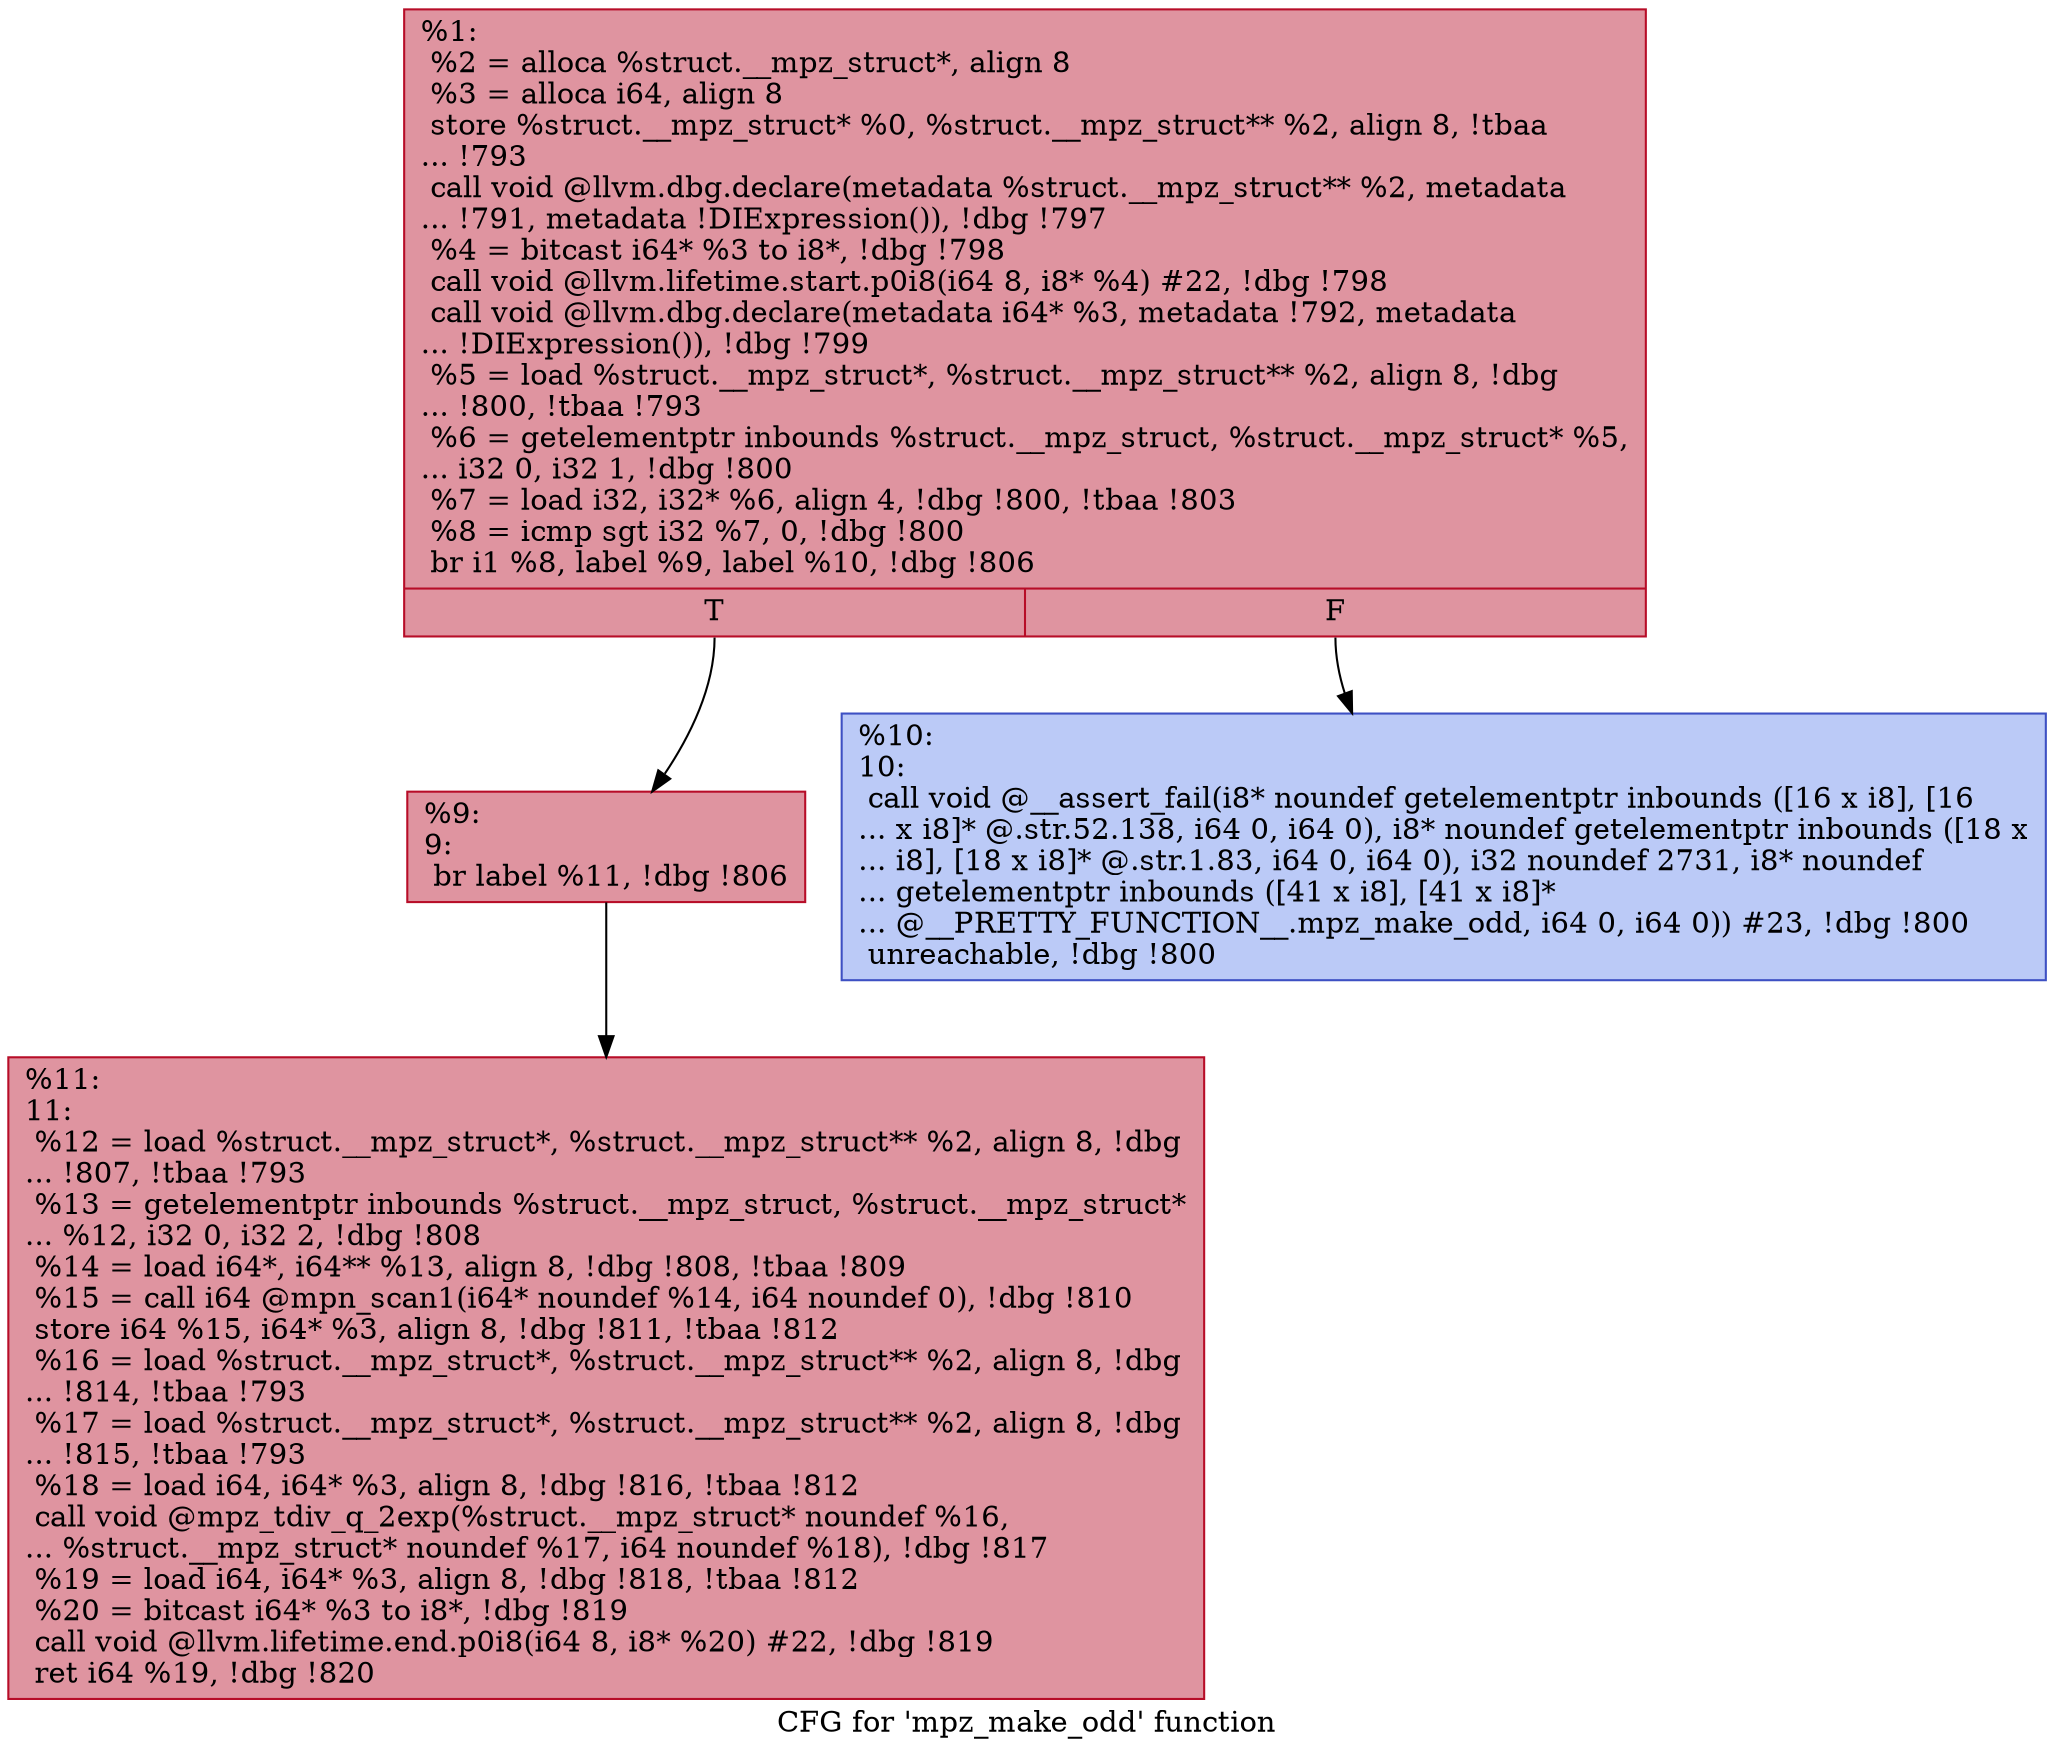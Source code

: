 digraph "CFG for 'mpz_make_odd' function" {
	label="CFG for 'mpz_make_odd' function";

	Node0x27907e0 [shape=record,color="#b70d28ff", style=filled, fillcolor="#b70d2870",label="{%1:\l  %2 = alloca %struct.__mpz_struct*, align 8\l  %3 = alloca i64, align 8\l  store %struct.__mpz_struct* %0, %struct.__mpz_struct** %2, align 8, !tbaa\l... !793\l  call void @llvm.dbg.declare(metadata %struct.__mpz_struct** %2, metadata\l... !791, metadata !DIExpression()), !dbg !797\l  %4 = bitcast i64* %3 to i8*, !dbg !798\l  call void @llvm.lifetime.start.p0i8(i64 8, i8* %4) #22, !dbg !798\l  call void @llvm.dbg.declare(metadata i64* %3, metadata !792, metadata\l... !DIExpression()), !dbg !799\l  %5 = load %struct.__mpz_struct*, %struct.__mpz_struct** %2, align 8, !dbg\l... !800, !tbaa !793\l  %6 = getelementptr inbounds %struct.__mpz_struct, %struct.__mpz_struct* %5,\l... i32 0, i32 1, !dbg !800\l  %7 = load i32, i32* %6, align 4, !dbg !800, !tbaa !803\l  %8 = icmp sgt i32 %7, 0, !dbg !800\l  br i1 %8, label %9, label %10, !dbg !806\l|{<s0>T|<s1>F}}"];
	Node0x27907e0:s0 -> Node0x2790860;
	Node0x27907e0:s1 -> Node0x27908b0;
	Node0x2790860 [shape=record,color="#b70d28ff", style=filled, fillcolor="#b70d2870",label="{%9:\l9:                                                \l  br label %11, !dbg !806\l}"];
	Node0x2790860 -> Node0x2790900;
	Node0x27908b0 [shape=record,color="#3d50c3ff", style=filled, fillcolor="#6687ed70",label="{%10:\l10:                                               \l  call void @__assert_fail(i8* noundef getelementptr inbounds ([16 x i8], [16\l... x i8]* @.str.52.138, i64 0, i64 0), i8* noundef getelementptr inbounds ([18 x\l... i8], [18 x i8]* @.str.1.83, i64 0, i64 0), i32 noundef 2731, i8* noundef\l... getelementptr inbounds ([41 x i8], [41 x i8]*\l... @__PRETTY_FUNCTION__.mpz_make_odd, i64 0, i64 0)) #23, !dbg !800\l  unreachable, !dbg !800\l}"];
	Node0x2790900 [shape=record,color="#b70d28ff", style=filled, fillcolor="#b70d2870",label="{%11:\l11:                                               \l  %12 = load %struct.__mpz_struct*, %struct.__mpz_struct** %2, align 8, !dbg\l... !807, !tbaa !793\l  %13 = getelementptr inbounds %struct.__mpz_struct, %struct.__mpz_struct*\l... %12, i32 0, i32 2, !dbg !808\l  %14 = load i64*, i64** %13, align 8, !dbg !808, !tbaa !809\l  %15 = call i64 @mpn_scan1(i64* noundef %14, i64 noundef 0), !dbg !810\l  store i64 %15, i64* %3, align 8, !dbg !811, !tbaa !812\l  %16 = load %struct.__mpz_struct*, %struct.__mpz_struct** %2, align 8, !dbg\l... !814, !tbaa !793\l  %17 = load %struct.__mpz_struct*, %struct.__mpz_struct** %2, align 8, !dbg\l... !815, !tbaa !793\l  %18 = load i64, i64* %3, align 8, !dbg !816, !tbaa !812\l  call void @mpz_tdiv_q_2exp(%struct.__mpz_struct* noundef %16,\l... %struct.__mpz_struct* noundef %17, i64 noundef %18), !dbg !817\l  %19 = load i64, i64* %3, align 8, !dbg !818, !tbaa !812\l  %20 = bitcast i64* %3 to i8*, !dbg !819\l  call void @llvm.lifetime.end.p0i8(i64 8, i8* %20) #22, !dbg !819\l  ret i64 %19, !dbg !820\l}"];
}
